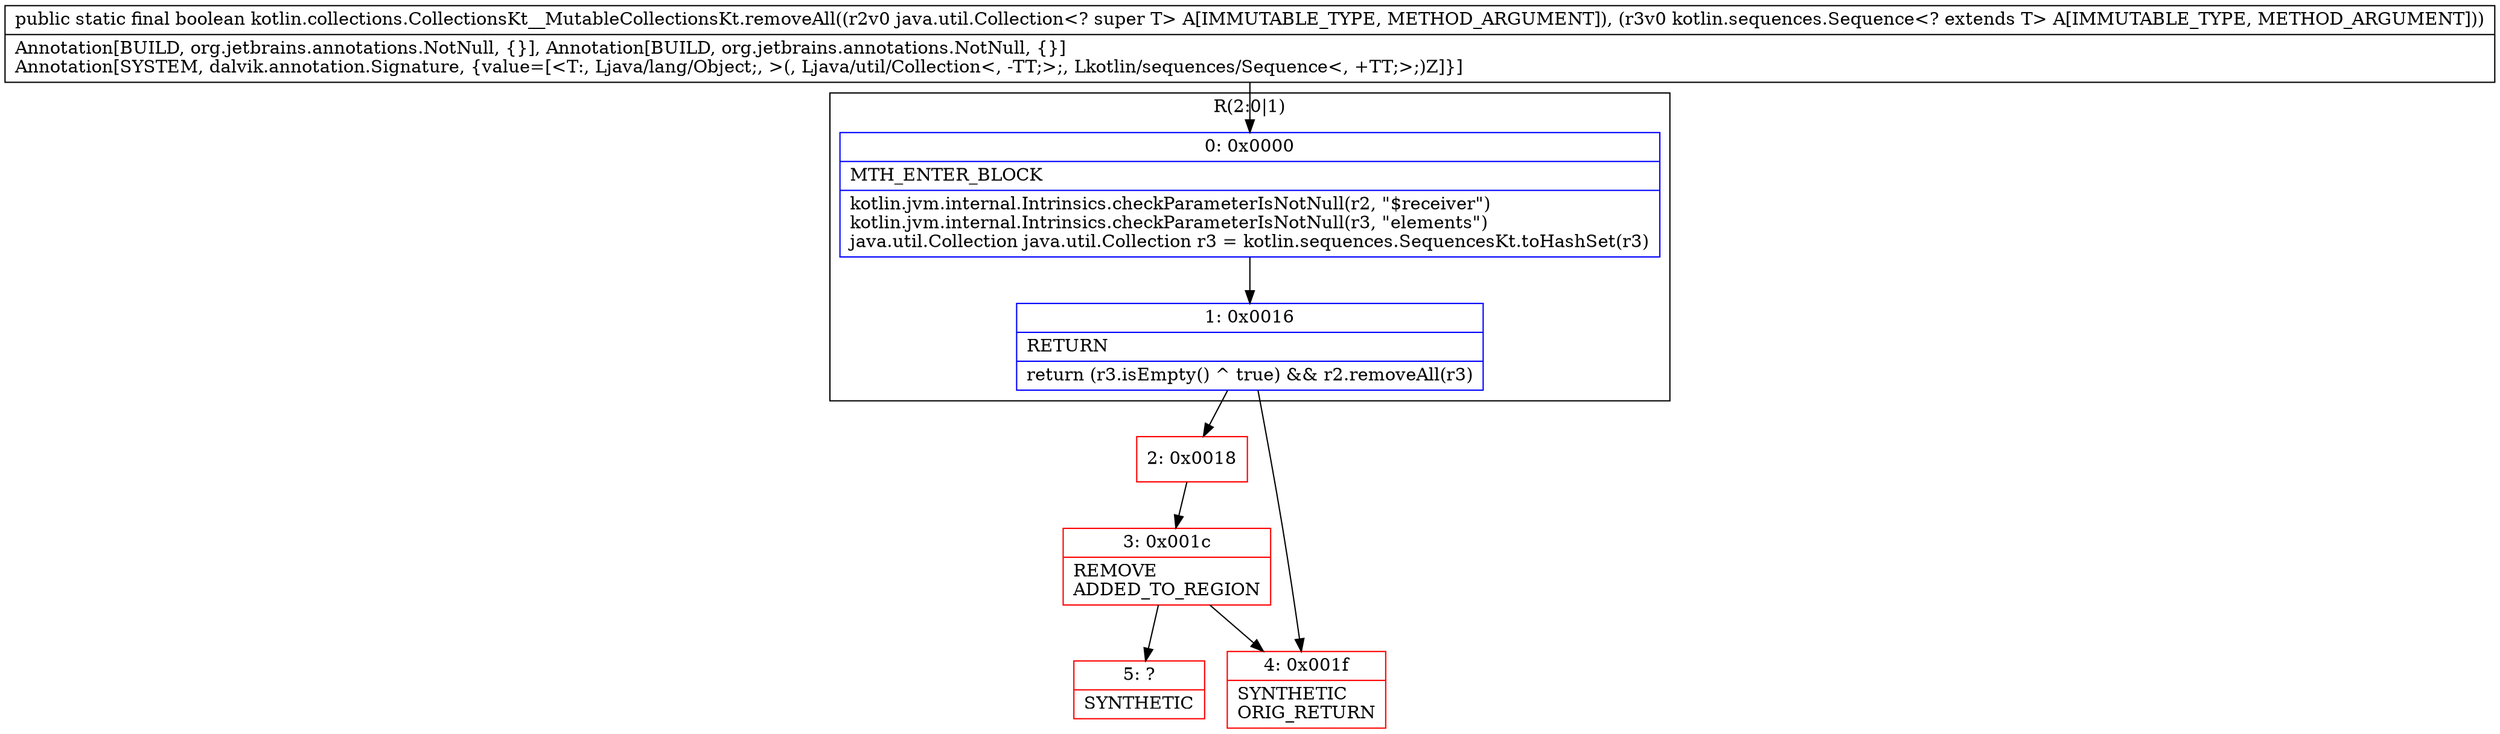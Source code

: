 digraph "CFG forkotlin.collections.CollectionsKt__MutableCollectionsKt.removeAll(Ljava\/util\/Collection;Lkotlin\/sequences\/Sequence;)Z" {
subgraph cluster_Region_1722321313 {
label = "R(2:0|1)";
node [shape=record,color=blue];
Node_0 [shape=record,label="{0\:\ 0x0000|MTH_ENTER_BLOCK\l|kotlin.jvm.internal.Intrinsics.checkParameterIsNotNull(r2, \"$receiver\")\lkotlin.jvm.internal.Intrinsics.checkParameterIsNotNull(r3, \"elements\")\ljava.util.Collection java.util.Collection r3 = kotlin.sequences.SequencesKt.toHashSet(r3)\l}"];
Node_1 [shape=record,label="{1\:\ 0x0016|RETURN\l|return (r3.isEmpty() ^ true) && r2.removeAll(r3)\l}"];
}
Node_2 [shape=record,color=red,label="{2\:\ 0x0018}"];
Node_3 [shape=record,color=red,label="{3\:\ 0x001c|REMOVE\lADDED_TO_REGION\l}"];
Node_4 [shape=record,color=red,label="{4\:\ 0x001f|SYNTHETIC\lORIG_RETURN\l}"];
Node_5 [shape=record,color=red,label="{5\:\ ?|SYNTHETIC\l}"];
MethodNode[shape=record,label="{public static final boolean kotlin.collections.CollectionsKt__MutableCollectionsKt.removeAll((r2v0 java.util.Collection\<? super T\> A[IMMUTABLE_TYPE, METHOD_ARGUMENT]), (r3v0 kotlin.sequences.Sequence\<? extends T\> A[IMMUTABLE_TYPE, METHOD_ARGUMENT]))  | Annotation[BUILD, org.jetbrains.annotations.NotNull, \{\}], Annotation[BUILD, org.jetbrains.annotations.NotNull, \{\}]\lAnnotation[SYSTEM, dalvik.annotation.Signature, \{value=[\<T:, Ljava\/lang\/Object;, \>(, Ljava\/util\/Collection\<, \-TT;\>;, Lkotlin\/sequences\/Sequence\<, +TT;\>;)Z]\}]\l}"];
MethodNode -> Node_0;
Node_0 -> Node_1;
Node_1 -> Node_2;
Node_1 -> Node_4;
Node_2 -> Node_3;
Node_3 -> Node_4;
Node_3 -> Node_5;
}

